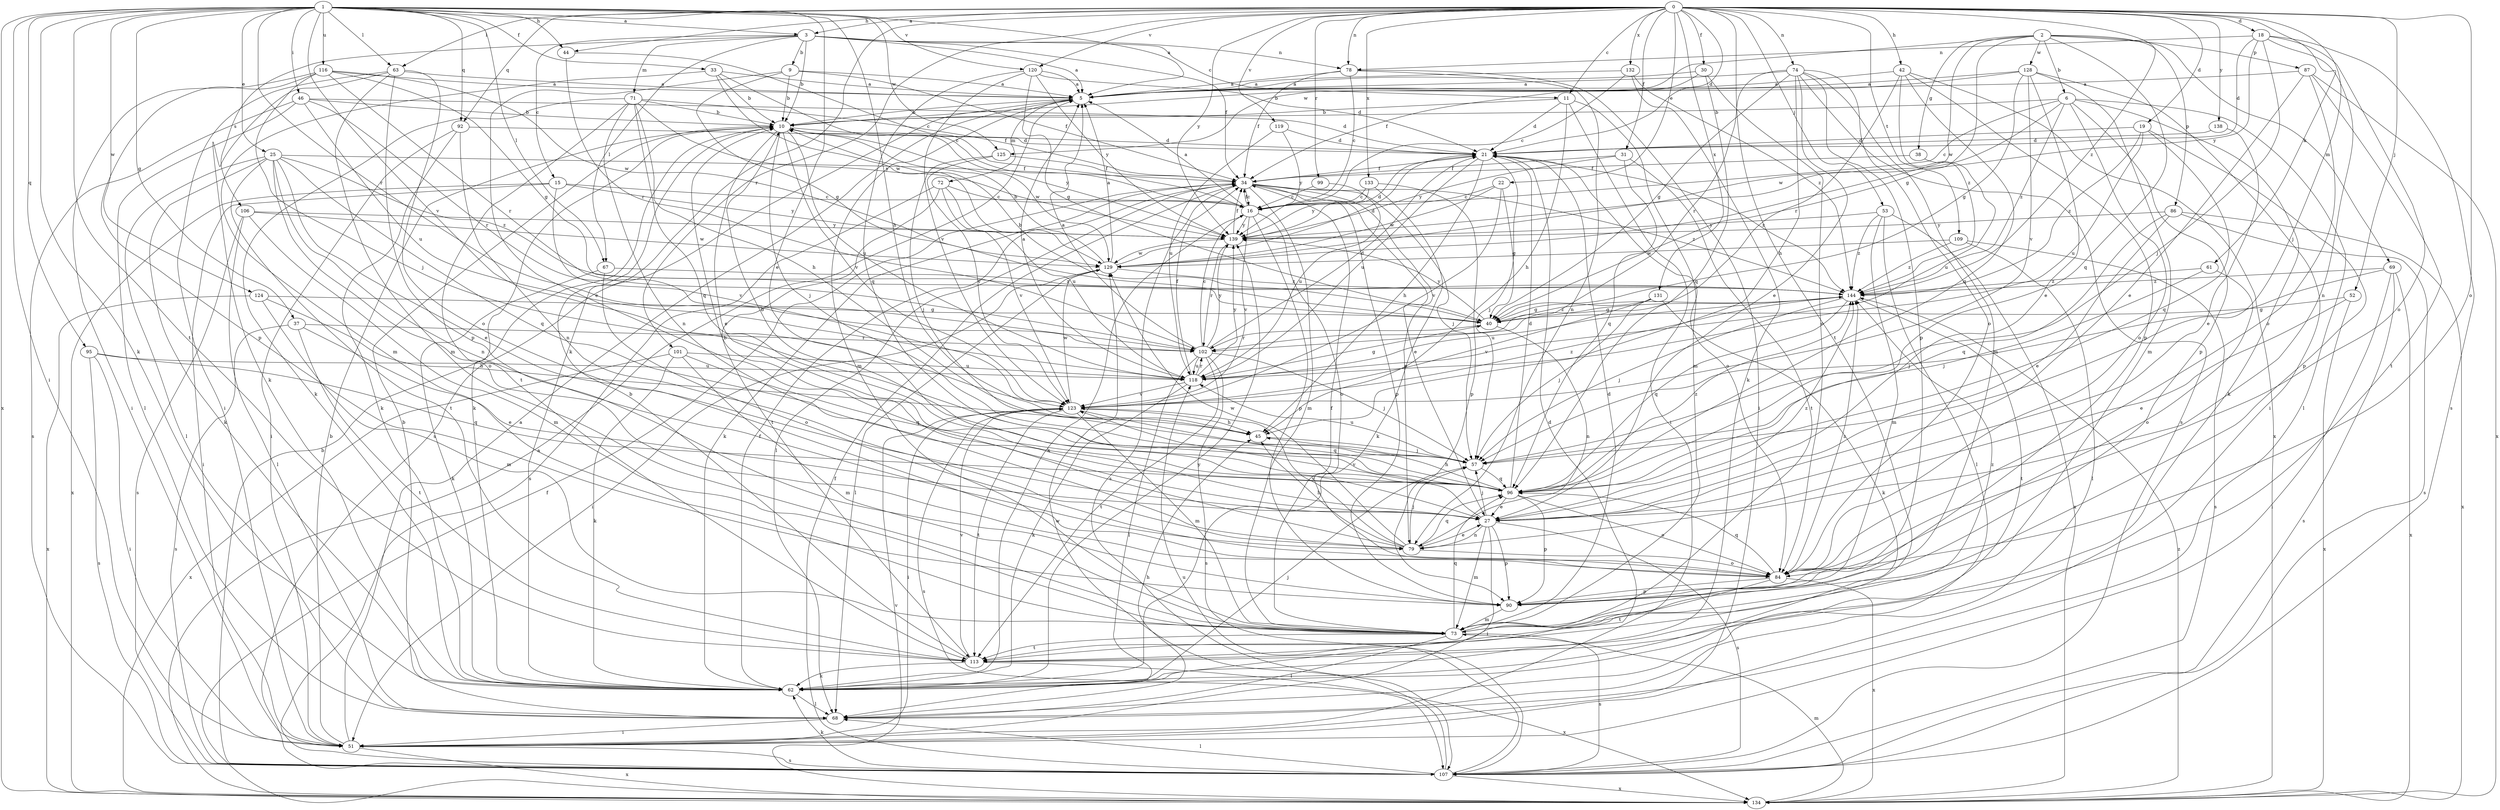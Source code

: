 strict digraph  {
0;
1;
2;
3;
5;
6;
9;
10;
11;
15;
16;
18;
19;
21;
22;
25;
27;
30;
31;
33;
34;
37;
38;
40;
42;
44;
45;
46;
51;
52;
53;
57;
61;
62;
63;
67;
68;
69;
71;
72;
73;
74;
78;
79;
84;
86;
87;
90;
92;
95;
96;
99;
101;
102;
106;
107;
109;
113;
116;
118;
119;
120;
123;
124;
125;
128;
129;
131;
132;
133;
134;
138;
139;
144;
0 -> 3  [label=a];
0 -> 11  [label=c];
0 -> 18  [label=d];
0 -> 19  [label=d];
0 -> 21  [label=d];
0 -> 22  [label=e];
0 -> 30  [label=f];
0 -> 31  [label=f];
0 -> 42  [label=h];
0 -> 44  [label=h];
0 -> 52  [label=j];
0 -> 53  [label=j];
0 -> 57  [label=j];
0 -> 61  [label=k];
0 -> 62  [label=k];
0 -> 63  [label=l];
0 -> 74  [label=n];
0 -> 78  [label=n];
0 -> 84  [label=o];
0 -> 92  [label=q];
0 -> 99  [label=r];
0 -> 101  [label=r];
0 -> 109  [label=t];
0 -> 113  [label=t];
0 -> 119  [label=v];
0 -> 120  [label=v];
0 -> 131  [label=x];
0 -> 132  [label=x];
0 -> 133  [label=x];
0 -> 138  [label=y];
0 -> 139  [label=y];
0 -> 144  [label=z];
1 -> 3  [label=a];
1 -> 5  [label=a];
1 -> 25  [label=e];
1 -> 27  [label=e];
1 -> 33  [label=f];
1 -> 37  [label=g];
1 -> 44  [label=h];
1 -> 45  [label=h];
1 -> 46  [label=i];
1 -> 51  [label=i];
1 -> 62  [label=k];
1 -> 63  [label=l];
1 -> 67  [label=l];
1 -> 92  [label=q];
1 -> 95  [label=q];
1 -> 102  [label=r];
1 -> 113  [label=t];
1 -> 116  [label=u];
1 -> 120  [label=v];
1 -> 123  [label=v];
1 -> 124  [label=w];
1 -> 125  [label=w];
1 -> 134  [label=x];
2 -> 6  [label=b];
2 -> 38  [label=g];
2 -> 40  [label=g];
2 -> 69  [label=m];
2 -> 86  [label=p];
2 -> 87  [label=p];
2 -> 96  [label=q];
2 -> 125  [label=w];
2 -> 128  [label=w];
2 -> 129  [label=w];
3 -> 5  [label=a];
3 -> 9  [label=b];
3 -> 10  [label=b];
3 -> 11  [label=c];
3 -> 15  [label=c];
3 -> 34  [label=f];
3 -> 67  [label=l];
3 -> 71  [label=m];
3 -> 78  [label=n];
3 -> 106  [label=s];
5 -> 10  [label=b];
5 -> 72  [label=m];
5 -> 73  [label=m];
5 -> 107  [label=s];
6 -> 10  [label=b];
6 -> 16  [label=c];
6 -> 62  [label=k];
6 -> 68  [label=l];
6 -> 84  [label=o];
6 -> 90  [label=p];
6 -> 129  [label=w];
6 -> 144  [label=z];
9 -> 5  [label=a];
9 -> 10  [label=b];
9 -> 27  [label=e];
9 -> 34  [label=f];
9 -> 40  [label=g];
10 -> 21  [label=d];
10 -> 27  [label=e];
10 -> 57  [label=j];
10 -> 62  [label=k];
10 -> 118  [label=u];
10 -> 123  [label=v];
10 -> 129  [label=w];
10 -> 139  [label=y];
11 -> 10  [label=b];
11 -> 21  [label=d];
11 -> 45  [label=h];
11 -> 51  [label=i];
11 -> 73  [label=m];
15 -> 16  [label=c];
15 -> 51  [label=i];
15 -> 123  [label=v];
15 -> 134  [label=x];
15 -> 139  [label=y];
16 -> 5  [label=a];
16 -> 34  [label=f];
16 -> 62  [label=k];
16 -> 84  [label=o];
16 -> 90  [label=p];
16 -> 123  [label=v];
16 -> 139  [label=y];
18 -> 21  [label=d];
18 -> 57  [label=j];
18 -> 78  [label=n];
18 -> 79  [label=n];
18 -> 84  [label=o];
18 -> 107  [label=s];
18 -> 139  [label=y];
19 -> 21  [label=d];
19 -> 90  [label=p];
19 -> 96  [label=q];
19 -> 118  [label=u];
19 -> 144  [label=z];
21 -> 34  [label=f];
21 -> 45  [label=h];
21 -> 57  [label=j];
21 -> 84  [label=o];
21 -> 118  [label=u];
21 -> 144  [label=z];
22 -> 16  [label=c];
22 -> 40  [label=g];
22 -> 123  [label=v];
22 -> 129  [label=w];
25 -> 27  [label=e];
25 -> 34  [label=f];
25 -> 62  [label=k];
25 -> 68  [label=l];
25 -> 79  [label=n];
25 -> 84  [label=o];
25 -> 96  [label=q];
25 -> 113  [label=t];
25 -> 144  [label=z];
27 -> 51  [label=i];
27 -> 57  [label=j];
27 -> 73  [label=m];
27 -> 79  [label=n];
27 -> 90  [label=p];
27 -> 107  [label=s];
27 -> 123  [label=v];
27 -> 144  [label=z];
30 -> 5  [label=a];
30 -> 34  [label=f];
30 -> 84  [label=o];
30 -> 96  [label=q];
31 -> 34  [label=f];
31 -> 96  [label=q];
31 -> 113  [label=t];
31 -> 139  [label=y];
33 -> 5  [label=a];
33 -> 10  [label=b];
33 -> 16  [label=c];
33 -> 73  [label=m];
33 -> 129  [label=w];
34 -> 16  [label=c];
34 -> 27  [label=e];
34 -> 57  [label=j];
34 -> 62  [label=k];
34 -> 68  [label=l];
34 -> 73  [label=m];
34 -> 79  [label=n];
34 -> 90  [label=p];
34 -> 107  [label=s];
34 -> 144  [label=z];
37 -> 27  [label=e];
37 -> 102  [label=r];
37 -> 107  [label=s];
37 -> 113  [label=t];
38 -> 34  [label=f];
38 -> 118  [label=u];
40 -> 10  [label=b];
40 -> 79  [label=n];
40 -> 102  [label=r];
40 -> 139  [label=y];
40 -> 144  [label=z];
42 -> 5  [label=a];
42 -> 90  [label=p];
42 -> 96  [label=q];
42 -> 102  [label=r];
42 -> 134  [label=x];
42 -> 144  [label=z];
44 -> 16  [label=c];
44 -> 102  [label=r];
45 -> 57  [label=j];
46 -> 10  [label=b];
46 -> 21  [label=d];
46 -> 68  [label=l];
46 -> 102  [label=r];
46 -> 107  [label=s];
46 -> 118  [label=u];
51 -> 5  [label=a];
51 -> 10  [label=b];
51 -> 107  [label=s];
51 -> 134  [label=x];
52 -> 27  [label=e];
52 -> 40  [label=g];
52 -> 134  [label=x];
53 -> 68  [label=l];
53 -> 73  [label=m];
53 -> 134  [label=x];
53 -> 139  [label=y];
53 -> 144  [label=z];
57 -> 96  [label=q];
57 -> 118  [label=u];
61 -> 57  [label=j];
61 -> 84  [label=o];
61 -> 144  [label=z];
62 -> 21  [label=d];
62 -> 34  [label=f];
62 -> 57  [label=j];
62 -> 68  [label=l];
62 -> 139  [label=y];
63 -> 5  [label=a];
63 -> 51  [label=i];
63 -> 62  [label=k];
63 -> 73  [label=m];
63 -> 84  [label=o];
63 -> 90  [label=p];
67 -> 62  [label=k];
67 -> 84  [label=o];
67 -> 144  [label=z];
68 -> 10  [label=b];
68 -> 45  [label=h];
68 -> 51  [label=i];
69 -> 51  [label=i];
69 -> 57  [label=j];
69 -> 107  [label=s];
69 -> 134  [label=x];
69 -> 144  [label=z];
71 -> 10  [label=b];
71 -> 34  [label=f];
71 -> 45  [label=h];
71 -> 62  [label=k];
71 -> 79  [label=n];
71 -> 96  [label=q];
71 -> 113  [label=t];
71 -> 139  [label=y];
72 -> 16  [label=c];
72 -> 107  [label=s];
72 -> 113  [label=t];
72 -> 118  [label=u];
72 -> 123  [label=v];
73 -> 21  [label=d];
73 -> 34  [label=f];
73 -> 68  [label=l];
73 -> 96  [label=q];
73 -> 107  [label=s];
73 -> 113  [label=t];
73 -> 144  [label=z];
74 -> 5  [label=a];
74 -> 27  [label=e];
74 -> 40  [label=g];
74 -> 45  [label=h];
74 -> 73  [label=m];
74 -> 84  [label=o];
74 -> 90  [label=p];
74 -> 102  [label=r];
74 -> 107  [label=s];
78 -> 5  [label=a];
78 -> 16  [label=c];
78 -> 34  [label=f];
78 -> 51  [label=i];
78 -> 79  [label=n];
79 -> 10  [label=b];
79 -> 27  [label=e];
79 -> 45  [label=h];
79 -> 57  [label=j];
79 -> 84  [label=o];
79 -> 96  [label=q];
79 -> 123  [label=v];
79 -> 129  [label=w];
84 -> 90  [label=p];
84 -> 96  [label=q];
84 -> 113  [label=t];
84 -> 134  [label=x];
84 -> 144  [label=z];
86 -> 27  [label=e];
86 -> 96  [label=q];
86 -> 107  [label=s];
86 -> 134  [label=x];
86 -> 139  [label=y];
87 -> 5  [label=a];
87 -> 27  [label=e];
87 -> 84  [label=o];
87 -> 113  [label=t];
87 -> 134  [label=x];
90 -> 73  [label=m];
92 -> 21  [label=d];
92 -> 51  [label=i];
92 -> 62  [label=k];
92 -> 79  [label=n];
95 -> 51  [label=i];
95 -> 96  [label=q];
95 -> 107  [label=s];
95 -> 118  [label=u];
96 -> 10  [label=b];
96 -> 21  [label=d];
96 -> 27  [label=e];
96 -> 45  [label=h];
96 -> 84  [label=o];
96 -> 90  [label=p];
96 -> 144  [label=z];
99 -> 16  [label=c];
99 -> 118  [label=u];
101 -> 62  [label=k];
101 -> 73  [label=m];
101 -> 96  [label=q];
101 -> 118  [label=u];
101 -> 134  [label=x];
102 -> 5  [label=a];
102 -> 16  [label=c];
102 -> 21  [label=d];
102 -> 57  [label=j];
102 -> 68  [label=l];
102 -> 107  [label=s];
102 -> 113  [label=t];
102 -> 118  [label=u];
102 -> 139  [label=y];
106 -> 68  [label=l];
106 -> 73  [label=m];
106 -> 107  [label=s];
106 -> 129  [label=w];
106 -> 139  [label=y];
107 -> 10  [label=b];
107 -> 34  [label=f];
107 -> 62  [label=k];
107 -> 68  [label=l];
107 -> 118  [label=u];
107 -> 129  [label=w];
107 -> 134  [label=x];
109 -> 68  [label=l];
109 -> 107  [label=s];
109 -> 129  [label=w];
109 -> 144  [label=z];
113 -> 10  [label=b];
113 -> 62  [label=k];
113 -> 123  [label=v];
113 -> 134  [label=x];
116 -> 5  [label=a];
116 -> 40  [label=g];
116 -> 51  [label=i];
116 -> 57  [label=j];
116 -> 90  [label=p];
116 -> 102  [label=r];
116 -> 129  [label=w];
118 -> 5  [label=a];
118 -> 34  [label=f];
118 -> 40  [label=g];
118 -> 62  [label=k];
118 -> 102  [label=r];
118 -> 123  [label=v];
118 -> 139  [label=y];
119 -> 21  [label=d];
119 -> 118  [label=u];
119 -> 139  [label=y];
120 -> 5  [label=a];
120 -> 21  [label=d];
120 -> 40  [label=g];
120 -> 96  [label=q];
120 -> 123  [label=v];
120 -> 139  [label=y];
123 -> 45  [label=h];
123 -> 51  [label=i];
123 -> 73  [label=m];
123 -> 96  [label=q];
123 -> 107  [label=s];
123 -> 113  [label=t];
123 -> 129  [label=w];
123 -> 144  [label=z];
124 -> 40  [label=g];
124 -> 45  [label=h];
124 -> 73  [label=m];
124 -> 134  [label=x];
125 -> 34  [label=f];
125 -> 57  [label=j];
125 -> 123  [label=v];
128 -> 5  [label=a];
128 -> 10  [label=b];
128 -> 27  [label=e];
128 -> 40  [label=g];
128 -> 51  [label=i];
128 -> 73  [label=m];
128 -> 123  [label=v];
129 -> 5  [label=a];
129 -> 10  [label=b];
129 -> 21  [label=d];
129 -> 51  [label=i];
129 -> 68  [label=l];
129 -> 144  [label=z];
131 -> 40  [label=g];
131 -> 57  [label=j];
131 -> 62  [label=k];
131 -> 123  [label=v];
132 -> 5  [label=a];
132 -> 16  [label=c];
132 -> 62  [label=k];
132 -> 144  [label=z];
133 -> 16  [label=c];
133 -> 62  [label=k];
133 -> 90  [label=p];
133 -> 139  [label=y];
134 -> 5  [label=a];
134 -> 34  [label=f];
134 -> 73  [label=m];
134 -> 123  [label=v];
134 -> 144  [label=z];
138 -> 21  [label=d];
138 -> 27  [label=e];
139 -> 21  [label=d];
139 -> 34  [label=f];
139 -> 102  [label=r];
139 -> 129  [label=w];
144 -> 40  [label=g];
144 -> 57  [label=j];
144 -> 96  [label=q];
144 -> 113  [label=t];
144 -> 118  [label=u];
}
